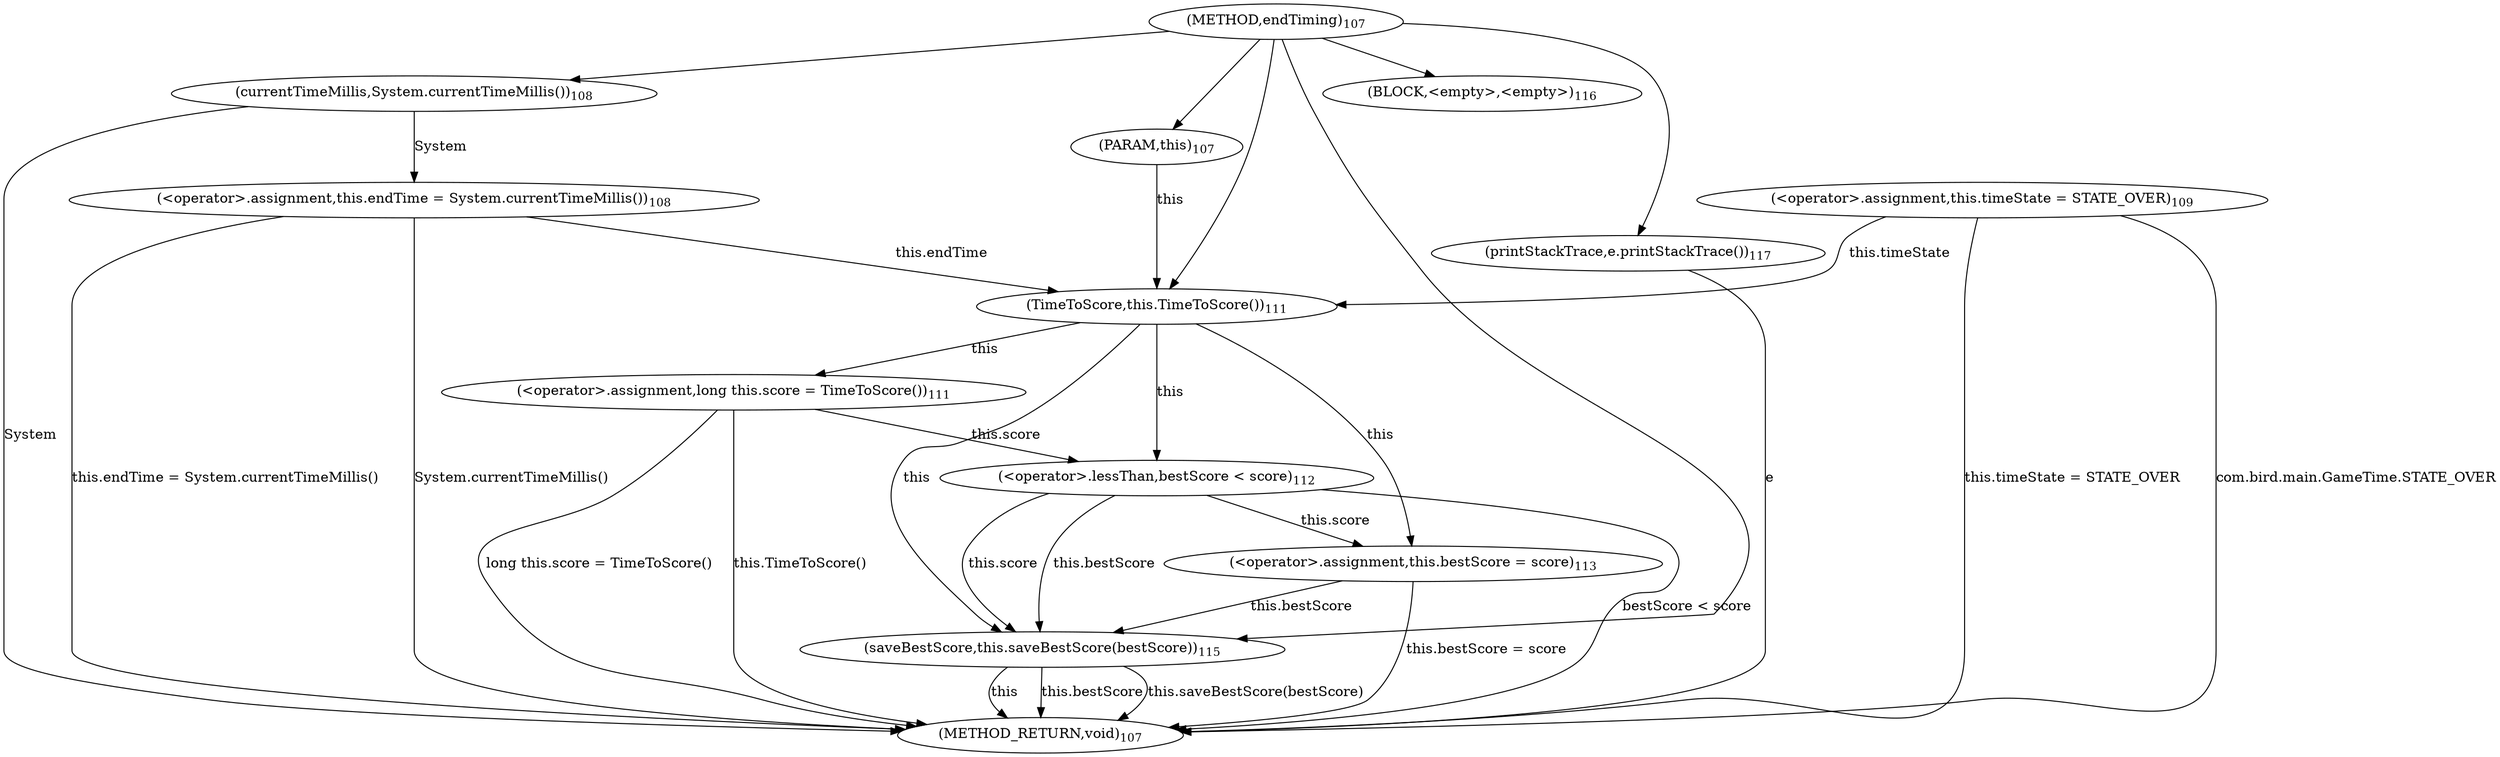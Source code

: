 digraph "endTiming" {  
"310" [label = <(METHOD,endTiming)<SUB>107</SUB>> ]
"357" [label = <(METHOD_RETURN,void)<SUB>107</SUB>> ]
"10" [label = <(PARAM,this)<SUB>107</SUB>> ]
"312" [label = <(&lt;operator&gt;.assignment,this.endTime = System.currentTimeMillis())<SUB>108</SUB>> ]
"318" [label = <(&lt;operator&gt;.assignment,this.timeState = STATE_OVER)<SUB>109</SUB>> ]
"325" [label = <(&lt;operator&gt;.assignment,long this.score = TimeToScore())<SUB>111</SUB>> ]
"312" [label = <(&lt;operator&gt;.assignment,this.endTime = System.currentTimeMillis())<SUB>108</SUB>> ]
"312" [label = <(&lt;operator&gt;.assignment,this.endTime = System.currentTimeMillis())<SUB>108</SUB>> ]
"318" [label = <(&lt;operator&gt;.assignment,this.timeState = STATE_OVER)<SUB>109</SUB>> ]
"318" [label = <(&lt;operator&gt;.assignment,this.timeState = STATE_OVER)<SUB>109</SUB>> ]
"325" [label = <(&lt;operator&gt;.assignment,long this.score = TimeToScore())<SUB>111</SUB>> ]
"325" [label = <(&lt;operator&gt;.assignment,long this.score = TimeToScore())<SUB>111</SUB>> ]
"331" [label = <(&lt;operator&gt;.lessThan,bestScore &lt; score)<SUB>112</SUB>> ]
"338" [label = <(&lt;operator&gt;.assignment,this.bestScore = score)<SUB>113</SUB>> ]
"316" [label = <(currentTimeMillis,System.currentTimeMillis())<SUB>108</SUB>> ]
"329" [label = <(TimeToScore,this.TimeToScore())<SUB>111</SUB>> ]
"331" [label = <(&lt;operator&gt;.lessThan,bestScore &lt; score)<SUB>112</SUB>> ]
"331" [label = <(&lt;operator&gt;.lessThan,bestScore &lt; score)<SUB>112</SUB>> ]
"338" [label = <(&lt;operator&gt;.assignment,this.bestScore = score)<SUB>113</SUB>> ]
"338" [label = <(&lt;operator&gt;.assignment,this.bestScore = score)<SUB>113</SUB>> ]
"347" [label = <(saveBestScore,this.saveBestScore(bestScore))<SUB>115</SUB>> ]
"352" [label = <(BLOCK,&lt;empty&gt;,&lt;empty&gt;)<SUB>116</SUB>> ]
"347" [label = <(saveBestScore,this.saveBestScore(bestScore))<SUB>115</SUB>> ]
"347" [label = <(saveBestScore,this.saveBestScore(bestScore))<SUB>115</SUB>> ]
"353" [label = <(printStackTrace,e.printStackTrace())<SUB>117</SUB>> ]
"353" [label = <(printStackTrace,e.printStackTrace())<SUB>117</SUB>> ]
  "312" -> "357"  [ label = "System.currentTimeMillis()"] 
  "312" -> "357"  [ label = "this.endTime = System.currentTimeMillis()"] 
  "318" -> "357"  [ label = "com.bird.main.GameTime.STATE_OVER"] 
  "318" -> "357"  [ label = "this.timeState = STATE_OVER"] 
  "325" -> "357"  [ label = "this.TimeToScore()"] 
  "325" -> "357"  [ label = "long this.score = TimeToScore()"] 
  "331" -> "357"  [ label = "bestScore &lt; score"] 
  "338" -> "357"  [ label = "this.bestScore = score"] 
  "347" -> "357"  [ label = "this"] 
  "347" -> "357"  [ label = "this.bestScore"] 
  "347" -> "357"  [ label = "this.saveBestScore(bestScore)"] 
  "316" -> "357"  [ label = "System"] 
  "353" -> "357"  [ label = "e"] 
  "310" -> "10" 
  "316" -> "312"  [ label = "System"] 
  "329" -> "325"  [ label = "this"] 
  "329" -> "338"  [ label = "this"] 
  "331" -> "338"  [ label = "this.score"] 
  "310" -> "316" 
  "10" -> "329"  [ label = "this"] 
  "312" -> "329"  [ label = "this.endTime"] 
  "318" -> "329"  [ label = "this.timeState"] 
  "310" -> "329" 
  "329" -> "331"  [ label = "this"] 
  "325" -> "331"  [ label = "this.score"] 
  "310" -> "352" 
  "329" -> "347"  [ label = "this"] 
  "331" -> "347"  [ label = "this.bestScore"] 
  "331" -> "347"  [ label = "this.score"] 
  "338" -> "347"  [ label = "this.bestScore"] 
  "310" -> "347" 
  "310" -> "353" 
}
